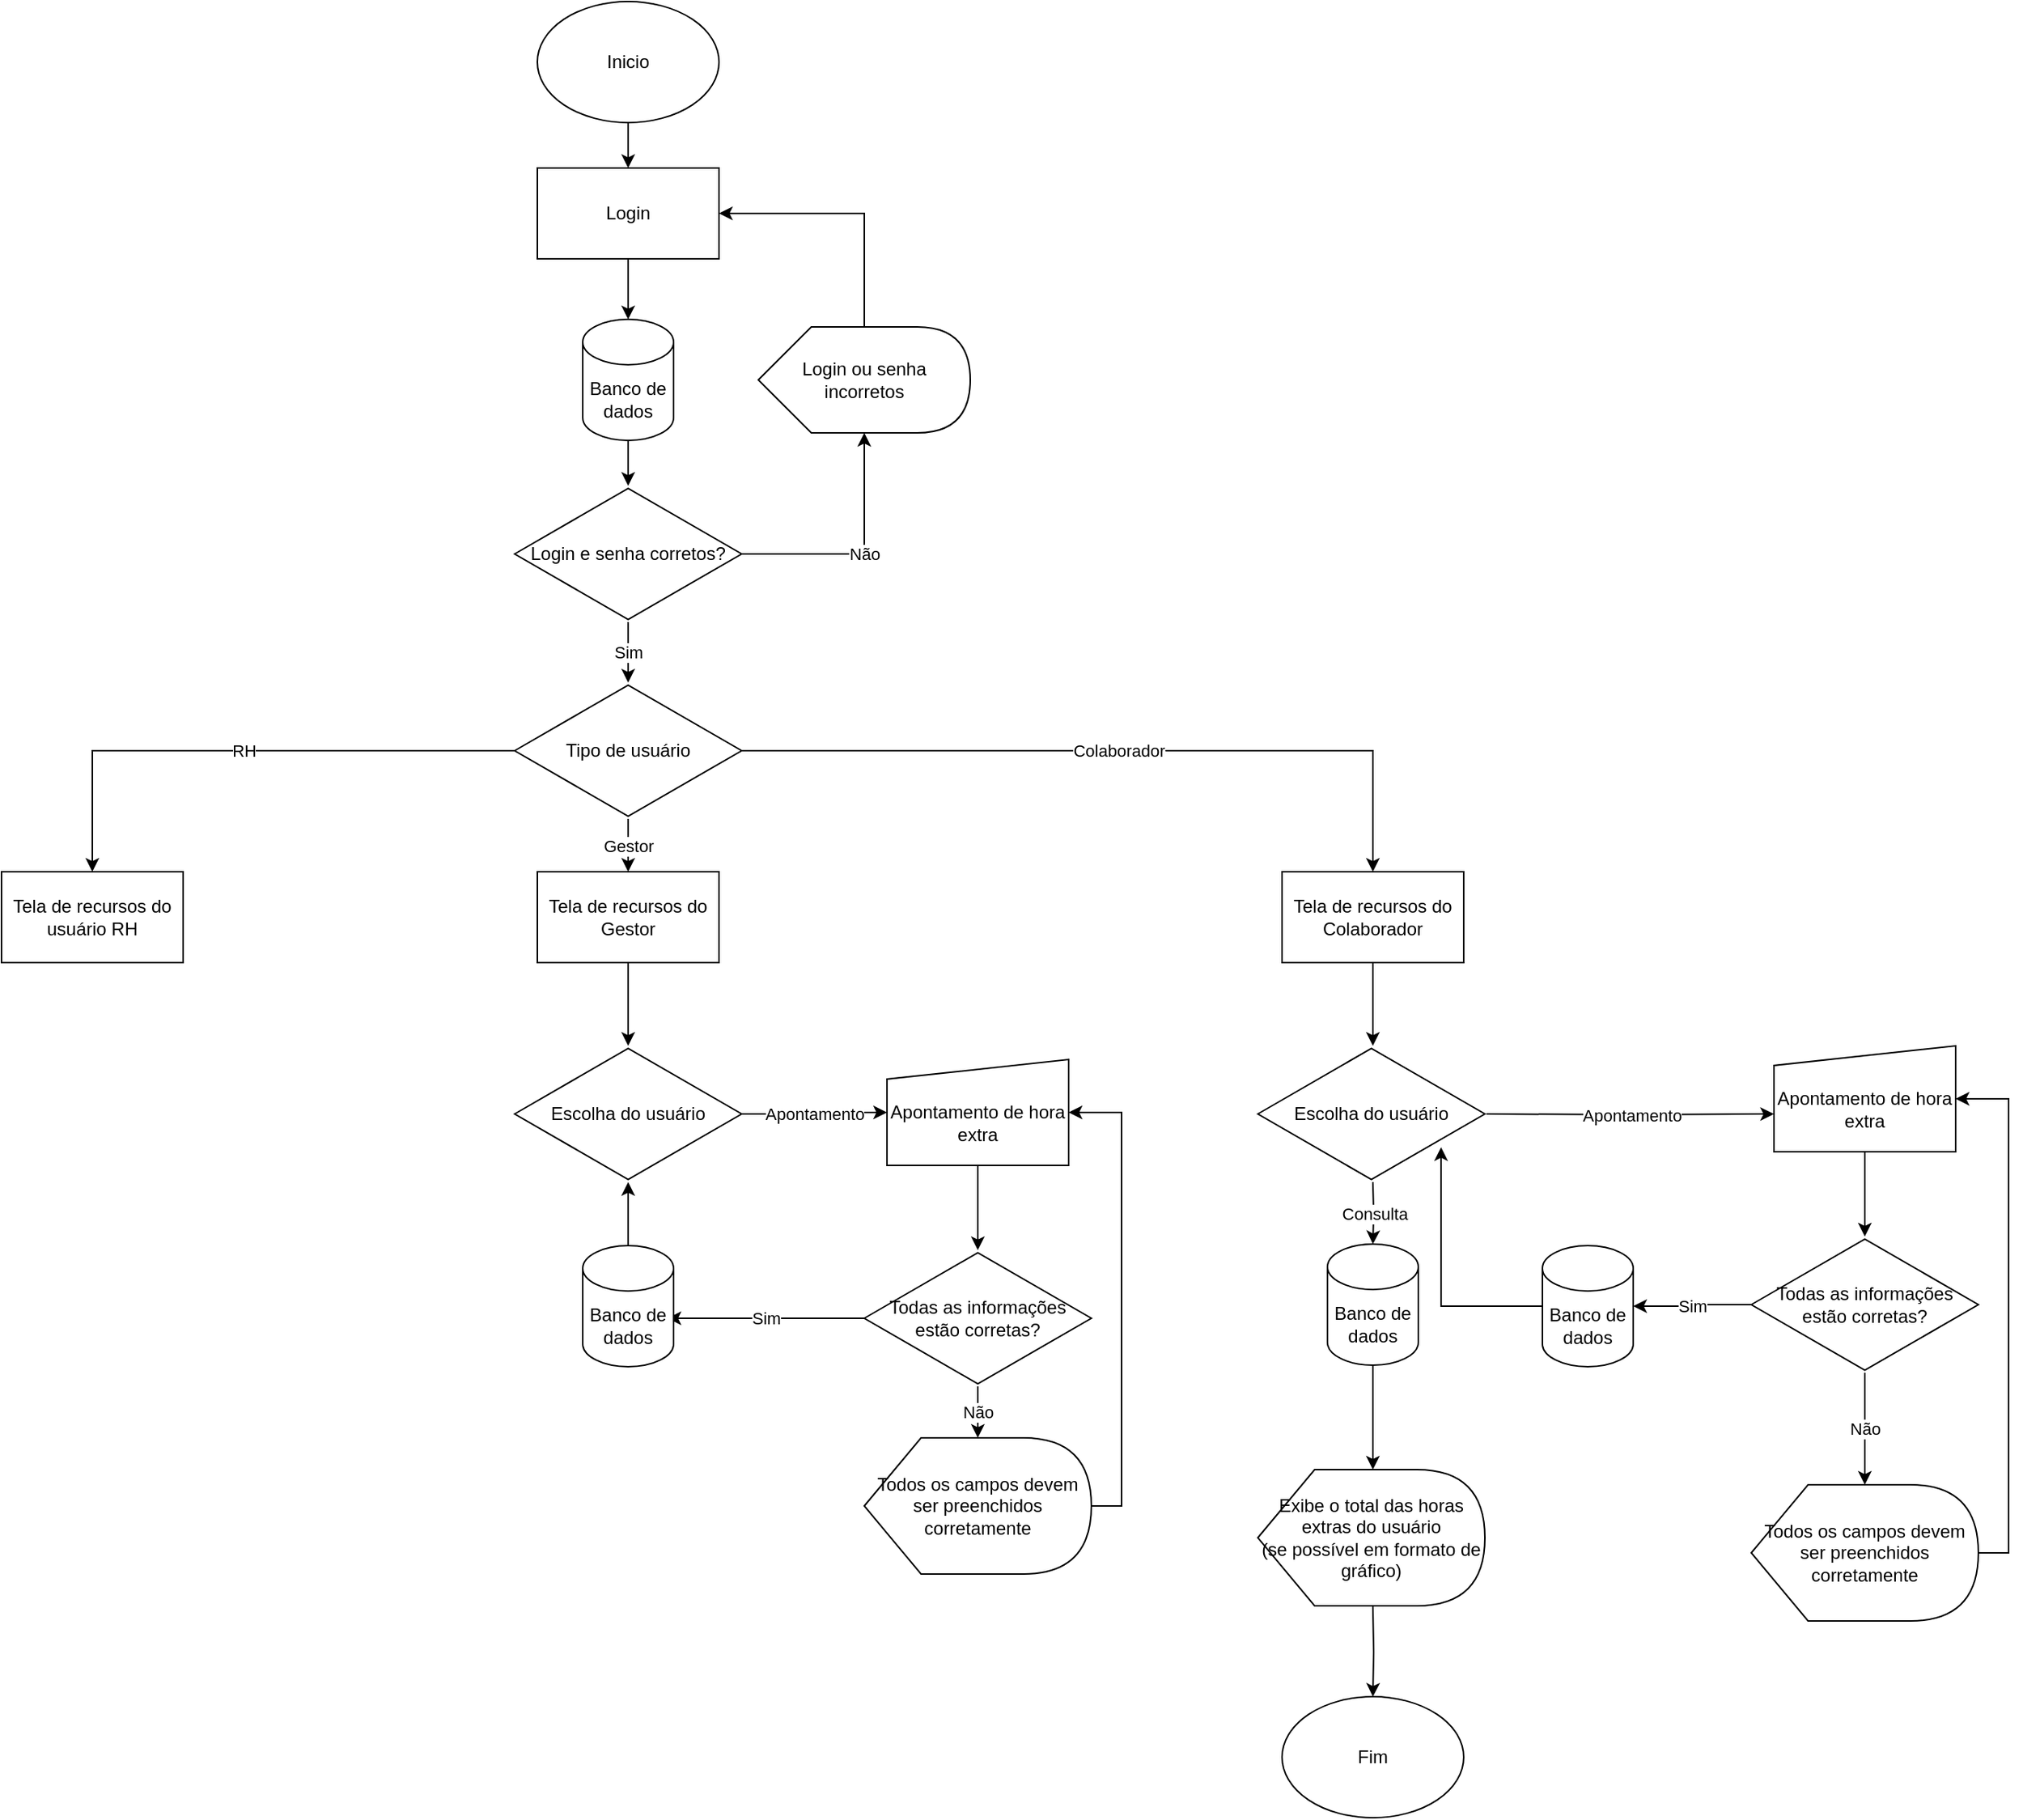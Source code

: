 <mxfile version="21.0.6" type="github">
  <diagram name="Página-1" id="D3uyBTpUd8ZrWWvqMtB1">
    <mxGraphModel dx="1114" dy="584" grid="1" gridSize="10" guides="1" tooltips="1" connect="1" arrows="1" fold="1" page="1" pageScale="1" pageWidth="827" pageHeight="1169" math="0" shadow="0">
      <root>
        <mxCell id="0" />
        <mxCell id="1" parent="0" />
        <mxCell id="dhavuiJlvwZqxC5yoZUc-5" value="" style="edgeStyle=orthogonalEdgeStyle;rounded=0;orthogonalLoop=1;jettySize=auto;html=1;" parent="1" source="dhavuiJlvwZqxC5yoZUc-2" target="dhavuiJlvwZqxC5yoZUc-3" edge="1">
          <mxGeometry relative="1" as="geometry" />
        </mxCell>
        <mxCell id="dhavuiJlvwZqxC5yoZUc-2" value="Inicio" style="ellipse;whiteSpace=wrap;html=1;" parent="1" vertex="1">
          <mxGeometry x="354" y="10" width="120" height="80" as="geometry" />
        </mxCell>
        <mxCell id="dhavuiJlvwZqxC5yoZUc-6" value="" style="edgeStyle=orthogonalEdgeStyle;rounded=0;orthogonalLoop=1;jettySize=auto;html=1;" parent="1" source="dhavuiJlvwZqxC5yoZUc-3" target="dhavuiJlvwZqxC5yoZUc-4" edge="1">
          <mxGeometry relative="1" as="geometry" />
        </mxCell>
        <mxCell id="dhavuiJlvwZqxC5yoZUc-3" value="Login" style="rounded=0;whiteSpace=wrap;html=1;" parent="1" vertex="1">
          <mxGeometry x="354" y="120" width="120" height="60" as="geometry" />
        </mxCell>
        <mxCell id="dhavuiJlvwZqxC5yoZUc-13" value="" style="edgeStyle=orthogonalEdgeStyle;rounded=0;orthogonalLoop=1;jettySize=auto;html=1;" parent="1" source="dhavuiJlvwZqxC5yoZUc-4" target="dhavuiJlvwZqxC5yoZUc-10" edge="1">
          <mxGeometry relative="1" as="geometry" />
        </mxCell>
        <mxCell id="dhavuiJlvwZqxC5yoZUc-4" value="Banco de dados" style="shape=cylinder3;whiteSpace=wrap;html=1;boundedLbl=1;backgroundOutline=1;size=15;" parent="1" vertex="1">
          <mxGeometry x="384" y="220" width="60" height="80" as="geometry" />
        </mxCell>
        <mxCell id="dhavuiJlvwZqxC5yoZUc-15" value="Não" style="edgeStyle=orthogonalEdgeStyle;rounded=0;orthogonalLoop=1;jettySize=auto;html=1;entryX=0;entryY=0;entryDx=70;entryDy=70;entryPerimeter=0;" parent="1" source="dhavuiJlvwZqxC5yoZUc-10" target="dhavuiJlvwZqxC5yoZUc-14" edge="1">
          <mxGeometry relative="1" as="geometry" />
        </mxCell>
        <mxCell id="dhavuiJlvwZqxC5yoZUc-19" value="Sim" style="edgeStyle=orthogonalEdgeStyle;rounded=0;orthogonalLoop=1;jettySize=auto;html=1;" parent="1" source="dhavuiJlvwZqxC5yoZUc-10" target="dhavuiJlvwZqxC5yoZUc-18" edge="1">
          <mxGeometry relative="1" as="geometry" />
        </mxCell>
        <mxCell id="dhavuiJlvwZqxC5yoZUc-10" value="Login e senha corretos?" style="html=1;whiteSpace=wrap;aspect=fixed;shape=isoRectangle;" parent="1" vertex="1">
          <mxGeometry x="339" y="330" width="150" height="90" as="geometry" />
        </mxCell>
        <mxCell id="dhavuiJlvwZqxC5yoZUc-17" style="edgeStyle=orthogonalEdgeStyle;rounded=0;orthogonalLoop=1;jettySize=auto;html=1;entryX=1;entryY=0.5;entryDx=0;entryDy=0;" parent="1" source="dhavuiJlvwZqxC5yoZUc-14" target="dhavuiJlvwZqxC5yoZUc-3" edge="1">
          <mxGeometry relative="1" as="geometry">
            <mxPoint x="530" y="130" as="targetPoint" />
            <Array as="points">
              <mxPoint x="570" y="150" />
            </Array>
          </mxGeometry>
        </mxCell>
        <mxCell id="dhavuiJlvwZqxC5yoZUc-14" value="Login ou senha incorretos" style="shape=display;whiteSpace=wrap;html=1;" parent="1" vertex="1">
          <mxGeometry x="500" y="225" width="140" height="70" as="geometry" />
        </mxCell>
        <mxCell id="dhavuiJlvwZqxC5yoZUc-24" value="RH" style="edgeStyle=orthogonalEdgeStyle;rounded=0;orthogonalLoop=1;jettySize=auto;html=1;entryX=0.5;entryY=0;entryDx=0;entryDy=0;" parent="1" source="dhavuiJlvwZqxC5yoZUc-18" target="dhavuiJlvwZqxC5yoZUc-21" edge="1">
          <mxGeometry relative="1" as="geometry" />
        </mxCell>
        <mxCell id="dhavuiJlvwZqxC5yoZUc-25" value="Gestor" style="edgeStyle=orthogonalEdgeStyle;rounded=0;orthogonalLoop=1;jettySize=auto;html=1;entryX=0.5;entryY=0;entryDx=0;entryDy=0;" parent="1" source="dhavuiJlvwZqxC5yoZUc-18" target="dhavuiJlvwZqxC5yoZUc-22" edge="1">
          <mxGeometry relative="1" as="geometry" />
        </mxCell>
        <mxCell id="dhavuiJlvwZqxC5yoZUc-26" value="Colaborador" style="edgeStyle=orthogonalEdgeStyle;rounded=0;orthogonalLoop=1;jettySize=auto;html=1;entryX=0.5;entryY=0;entryDx=0;entryDy=0;" parent="1" source="dhavuiJlvwZqxC5yoZUc-18" target="dhavuiJlvwZqxC5yoZUc-23" edge="1">
          <mxGeometry relative="1" as="geometry" />
        </mxCell>
        <mxCell id="dhavuiJlvwZqxC5yoZUc-18" value="Tipo de usuário" style="html=1;whiteSpace=wrap;aspect=fixed;shape=isoRectangle;" parent="1" vertex="1">
          <mxGeometry x="339" y="460" width="150" height="90" as="geometry" />
        </mxCell>
        <mxCell id="dhavuiJlvwZqxC5yoZUc-21" value="Tela de recursos do usuário RH" style="rounded=0;whiteSpace=wrap;html=1;" parent="1" vertex="1">
          <mxGeometry y="585" width="120" height="60" as="geometry" />
        </mxCell>
        <mxCell id="GI26mvRQIZfr6_TLy4Za-25" value="" style="edgeStyle=orthogonalEdgeStyle;rounded=0;orthogonalLoop=1;jettySize=auto;html=1;" parent="1" source="dhavuiJlvwZqxC5yoZUc-22" target="GI26mvRQIZfr6_TLy4Za-24" edge="1">
          <mxGeometry relative="1" as="geometry" />
        </mxCell>
        <mxCell id="dhavuiJlvwZqxC5yoZUc-22" value="Tela de recursos do Gestor" style="rounded=0;whiteSpace=wrap;html=1;" parent="1" vertex="1">
          <mxGeometry x="354" y="585" width="120" height="60" as="geometry" />
        </mxCell>
        <mxCell id="dhavuiJlvwZqxC5yoZUc-34" value="" style="edgeStyle=orthogonalEdgeStyle;rounded=0;orthogonalLoop=1;jettySize=auto;html=1;" parent="1" source="dhavuiJlvwZqxC5yoZUc-23" edge="1">
          <mxGeometry relative="1" as="geometry">
            <mxPoint x="906" y="700.0" as="targetPoint" />
          </mxGeometry>
        </mxCell>
        <mxCell id="dhavuiJlvwZqxC5yoZUc-23" value="Tela de recursos do Colaborador" style="rounded=0;whiteSpace=wrap;html=1;" parent="1" vertex="1">
          <mxGeometry x="846" y="585" width="120" height="60" as="geometry" />
        </mxCell>
        <mxCell id="GI26mvRQIZfr6_TLy4Za-16" value="" style="edgeStyle=orthogonalEdgeStyle;rounded=0;orthogonalLoop=1;jettySize=auto;html=1;" parent="1" source="dhavuiJlvwZqxC5yoZUc-30" target="dhavuiJlvwZqxC5yoZUc-42" edge="1">
          <mxGeometry relative="1" as="geometry" />
        </mxCell>
        <mxCell id="dhavuiJlvwZqxC5yoZUc-30" value="&lt;span style=&quot;font-family: Helvetica; font-size: 12px; font-style: normal; font-variant-ligatures: normal; font-variant-caps: normal; font-weight: 400; letter-spacing: normal; orphans: 2; text-align: center; text-indent: 0px; text-transform: none; widows: 2; word-spacing: 0px; -webkit-text-stroke-width: 0px; text-decoration-thickness: initial; text-decoration-style: initial; text-decoration-color: initial; float: none; display: inline !important;&quot;&gt;&lt;br&gt;Apontamento de hora extra&lt;/span&gt;" style="shape=manualInput;whiteSpace=wrap;html=1;size=13;" parent="1" vertex="1">
          <mxGeometry x="1171" y="700" width="120" height="70" as="geometry" />
        </mxCell>
        <mxCell id="GI26mvRQIZfr6_TLy4Za-1" value="Apontamento" style="edgeStyle=orthogonalEdgeStyle;rounded=0;orthogonalLoop=1;jettySize=auto;html=1;entryX=0;entryY=0.643;entryDx=0;entryDy=0;entryPerimeter=0;" parent="1" target="dhavuiJlvwZqxC5yoZUc-30" edge="1">
          <mxGeometry relative="1" as="geometry">
            <mxPoint x="981" y="745.01" as="sourcePoint" />
          </mxGeometry>
        </mxCell>
        <mxCell id="GI26mvRQIZfr6_TLy4Za-21" value="Consulta" style="edgeStyle=orthogonalEdgeStyle;rounded=0;orthogonalLoop=1;jettySize=auto;html=1;" parent="1" target="dhavuiJlvwZqxC5yoZUc-36" edge="1">
          <mxGeometry relative="1" as="geometry">
            <mxPoint x="906" y="790.0" as="sourcePoint" />
          </mxGeometry>
        </mxCell>
        <mxCell id="dhavuiJlvwZqxC5yoZUc-32" value="Escolha do usuário" style="html=1;whiteSpace=wrap;aspect=fixed;shape=isoRectangle;" parent="1" vertex="1">
          <mxGeometry x="830" y="700" width="150" height="90" as="geometry" />
        </mxCell>
        <mxCell id="dhavuiJlvwZqxC5yoZUc-41" value="" style="edgeStyle=orthogonalEdgeStyle;rounded=0;orthogonalLoop=1;jettySize=auto;html=1;" parent="1" source="dhavuiJlvwZqxC5yoZUc-36" edge="1">
          <mxGeometry relative="1" as="geometry">
            <mxPoint x="906" y="980.0" as="targetPoint" />
          </mxGeometry>
        </mxCell>
        <mxCell id="dhavuiJlvwZqxC5yoZUc-36" value="Banco de dados" style="shape=cylinder3;whiteSpace=wrap;html=1;boundedLbl=1;backgroundOutline=1;size=15;" parent="1" vertex="1">
          <mxGeometry x="876" y="831" width="60" height="80" as="geometry" />
        </mxCell>
        <mxCell id="GI26mvRQIZfr6_TLy4Za-23" value="" style="edgeStyle=orthogonalEdgeStyle;rounded=0;orthogonalLoop=1;jettySize=auto;html=1;" parent="1" target="GI26mvRQIZfr6_TLy4Za-22" edge="1">
          <mxGeometry relative="1" as="geometry">
            <mxPoint x="906" y="1070.0" as="sourcePoint" />
          </mxGeometry>
        </mxCell>
        <mxCell id="dhavuiJlvwZqxC5yoZUc-38" value="Exibe o total das horas extras do usuário&lt;br&gt;(se possível em formato de gráfico)" style="shape=display;whiteSpace=wrap;html=1;" parent="1" vertex="1">
          <mxGeometry x="830" y="980" width="150" height="90" as="geometry" />
        </mxCell>
        <mxCell id="GI26mvRQIZfr6_TLy4Za-17" value="Não" style="edgeStyle=orthogonalEdgeStyle;rounded=0;orthogonalLoop=1;jettySize=auto;html=1;" parent="1" source="dhavuiJlvwZqxC5yoZUc-42" target="dhavuiJlvwZqxC5yoZUc-46" edge="1">
          <mxGeometry relative="1" as="geometry" />
        </mxCell>
        <mxCell id="4bsNJwwaXSlY4GuCIueo-3" value="Sim" style="edgeStyle=orthogonalEdgeStyle;rounded=0;orthogonalLoop=1;jettySize=auto;html=1;" edge="1" parent="1" source="dhavuiJlvwZqxC5yoZUc-42" target="4bsNJwwaXSlY4GuCIueo-2">
          <mxGeometry relative="1" as="geometry" />
        </mxCell>
        <mxCell id="dhavuiJlvwZqxC5yoZUc-42" value="Todas as informações estão corretas?" style="html=1;whiteSpace=wrap;aspect=fixed;shape=isoRectangle;" parent="1" vertex="1">
          <mxGeometry x="1156" y="826" width="150" height="90" as="geometry" />
        </mxCell>
        <mxCell id="GI26mvRQIZfr6_TLy4Za-20" style="edgeStyle=orthogonalEdgeStyle;rounded=0;orthogonalLoop=1;jettySize=auto;html=1;exitX=1;exitY=0.5;exitDx=0;exitDy=0;exitPerimeter=0;entryX=1;entryY=0.5;entryDx=0;entryDy=0;" parent="1" source="dhavuiJlvwZqxC5yoZUc-46" target="dhavuiJlvwZqxC5yoZUc-30" edge="1">
          <mxGeometry relative="1" as="geometry" />
        </mxCell>
        <mxCell id="dhavuiJlvwZqxC5yoZUc-46" value="Todos os campos devem ser preenchidos corretamente" style="shape=display;whiteSpace=wrap;html=1;" parent="1" vertex="1">
          <mxGeometry x="1156" y="990" width="150" height="90" as="geometry" />
        </mxCell>
        <mxCell id="GI26mvRQIZfr6_TLy4Za-22" value="Fim" style="ellipse;whiteSpace=wrap;html=1;" parent="1" vertex="1">
          <mxGeometry x="846" y="1130" width="120" height="80" as="geometry" />
        </mxCell>
        <mxCell id="GI26mvRQIZfr6_TLy4Za-32" value="Apontamento" style="edgeStyle=orthogonalEdgeStyle;rounded=0;orthogonalLoop=1;jettySize=auto;html=1;" parent="1" source="GI26mvRQIZfr6_TLy4Za-24" target="GI26mvRQIZfr6_TLy4Za-27" edge="1">
          <mxGeometry relative="1" as="geometry" />
        </mxCell>
        <mxCell id="GI26mvRQIZfr6_TLy4Za-24" value="Escolha do usuário" style="html=1;whiteSpace=wrap;aspect=fixed;shape=isoRectangle;" parent="1" vertex="1">
          <mxGeometry x="339" y="700" width="150" height="90" as="geometry" />
        </mxCell>
        <mxCell id="GI26mvRQIZfr6_TLy4Za-26" value="" style="edgeStyle=orthogonalEdgeStyle;rounded=0;orthogonalLoop=1;jettySize=auto;html=1;" parent="1" source="GI26mvRQIZfr6_TLy4Za-27" target="GI26mvRQIZfr6_TLy4Za-29" edge="1">
          <mxGeometry relative="1" as="geometry" />
        </mxCell>
        <mxCell id="GI26mvRQIZfr6_TLy4Za-27" value="&lt;span style=&quot;font-family: Helvetica; font-size: 12px; font-style: normal; font-variant-ligatures: normal; font-variant-caps: normal; font-weight: 400; letter-spacing: normal; orphans: 2; text-align: center; text-indent: 0px; text-transform: none; widows: 2; word-spacing: 0px; -webkit-text-stroke-width: 0px; text-decoration-thickness: initial; text-decoration-style: initial; text-decoration-color: initial; float: none; display: inline !important;&quot;&gt;&lt;br&gt;Apontamento de hora extra&lt;/span&gt;" style="shape=manualInput;whiteSpace=wrap;html=1;size=13;" parent="1" vertex="1">
          <mxGeometry x="585" y="709" width="120" height="70" as="geometry" />
        </mxCell>
        <mxCell id="GI26mvRQIZfr6_TLy4Za-28" value="Não" style="edgeStyle=orthogonalEdgeStyle;rounded=0;orthogonalLoop=1;jettySize=auto;html=1;" parent="1" source="GI26mvRQIZfr6_TLy4Za-29" target="GI26mvRQIZfr6_TLy4Za-31" edge="1">
          <mxGeometry relative="1" as="geometry" />
        </mxCell>
        <mxCell id="GI26mvRQIZfr6_TLy4Za-35" value="Sim" style="edgeStyle=orthogonalEdgeStyle;rounded=0;orthogonalLoop=1;jettySize=auto;html=1;" parent="1" source="GI26mvRQIZfr6_TLy4Za-29" edge="1">
          <mxGeometry relative="1" as="geometry">
            <mxPoint x="440" y="880" as="targetPoint" />
          </mxGeometry>
        </mxCell>
        <mxCell id="GI26mvRQIZfr6_TLy4Za-29" value="Todas as informações estão corretas?" style="html=1;whiteSpace=wrap;aspect=fixed;shape=isoRectangle;" parent="1" vertex="1">
          <mxGeometry x="570" y="835" width="150" height="90" as="geometry" />
        </mxCell>
        <mxCell id="GI26mvRQIZfr6_TLy4Za-30" style="edgeStyle=orthogonalEdgeStyle;rounded=0;orthogonalLoop=1;jettySize=auto;html=1;exitX=1;exitY=0.5;exitDx=0;exitDy=0;exitPerimeter=0;entryX=1;entryY=0.5;entryDx=0;entryDy=0;" parent="1" source="GI26mvRQIZfr6_TLy4Za-31" target="GI26mvRQIZfr6_TLy4Za-27" edge="1">
          <mxGeometry relative="1" as="geometry" />
        </mxCell>
        <mxCell id="GI26mvRQIZfr6_TLy4Za-31" value="Todos os campos devem ser preenchidos corretamente" style="shape=display;whiteSpace=wrap;html=1;" parent="1" vertex="1">
          <mxGeometry x="570" y="959" width="150" height="90" as="geometry" />
        </mxCell>
        <mxCell id="4bsNJwwaXSlY4GuCIueo-6" value="" style="edgeStyle=orthogonalEdgeStyle;rounded=0;orthogonalLoop=1;jettySize=auto;html=1;" edge="1" parent="1" source="GI26mvRQIZfr6_TLy4Za-33" target="GI26mvRQIZfr6_TLy4Za-24">
          <mxGeometry relative="1" as="geometry" />
        </mxCell>
        <mxCell id="GI26mvRQIZfr6_TLy4Za-33" value="Banco de dados" style="shape=cylinder3;whiteSpace=wrap;html=1;boundedLbl=1;backgroundOutline=1;size=15;" parent="1" vertex="1">
          <mxGeometry x="384" y="832" width="60" height="80" as="geometry" />
        </mxCell>
        <mxCell id="4bsNJwwaXSlY4GuCIueo-5" style="edgeStyle=orthogonalEdgeStyle;rounded=0;orthogonalLoop=1;jettySize=auto;html=1;entryX=0.807;entryY=0.744;entryDx=0;entryDy=0;entryPerimeter=0;" edge="1" parent="1" source="4bsNJwwaXSlY4GuCIueo-2" target="dhavuiJlvwZqxC5yoZUc-32">
          <mxGeometry relative="1" as="geometry">
            <Array as="points">
              <mxPoint x="951" y="872" />
            </Array>
          </mxGeometry>
        </mxCell>
        <mxCell id="4bsNJwwaXSlY4GuCIueo-2" value="Banco de dados" style="shape=cylinder3;whiteSpace=wrap;html=1;boundedLbl=1;backgroundOutline=1;size=15;" vertex="1" parent="1">
          <mxGeometry x="1018" y="832" width="60" height="80" as="geometry" />
        </mxCell>
      </root>
    </mxGraphModel>
  </diagram>
</mxfile>
